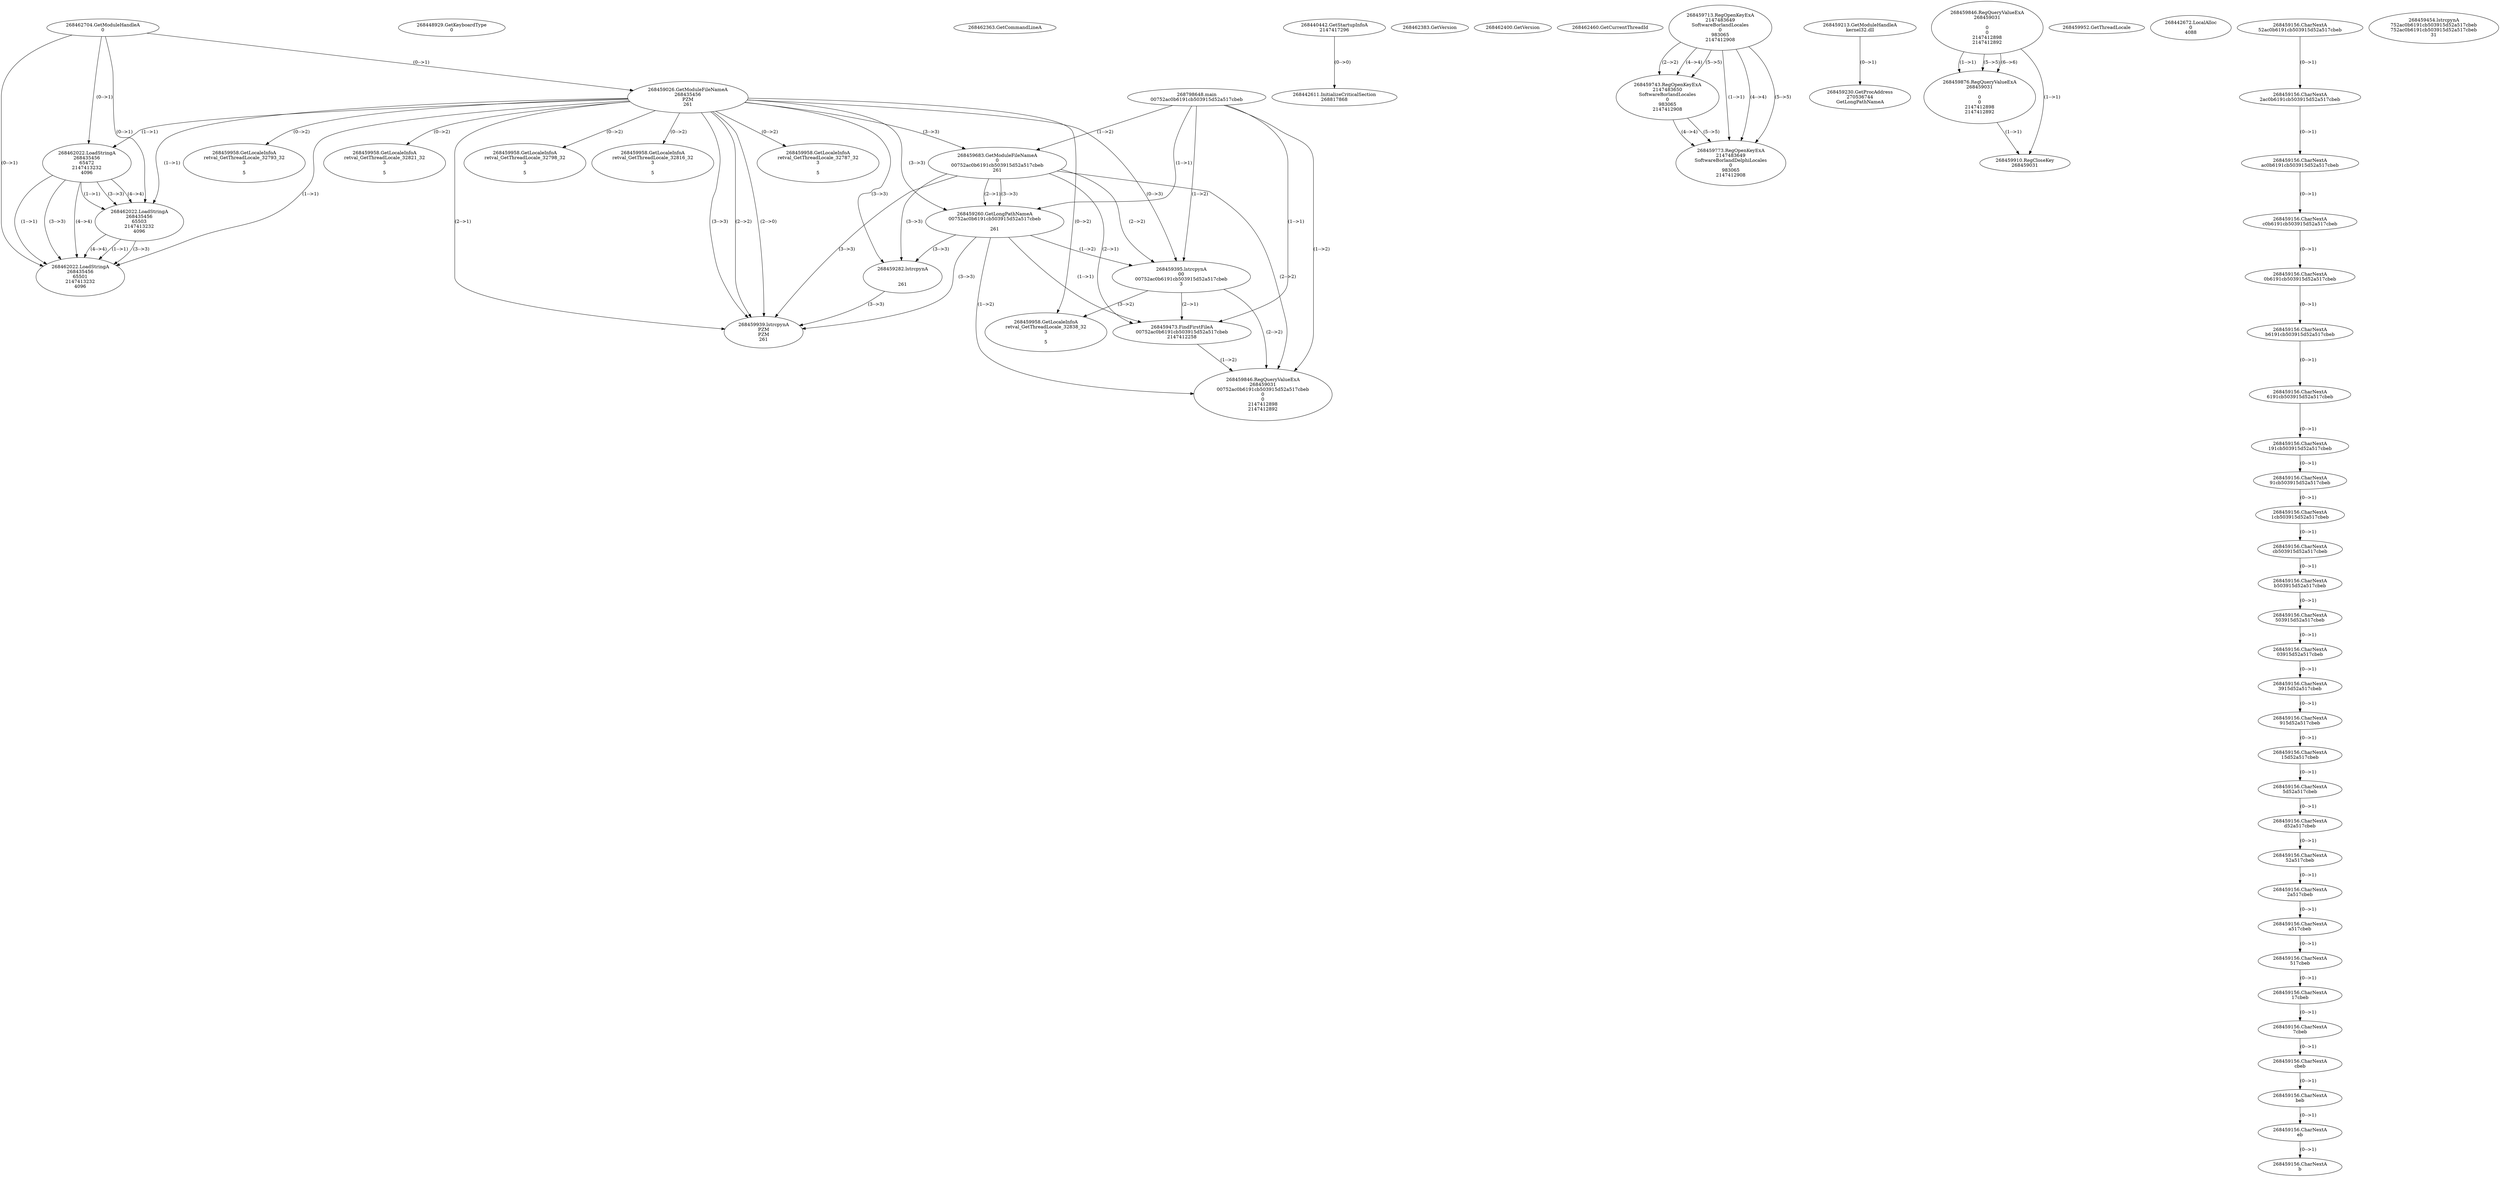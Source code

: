 // Global SCDG with merge call
digraph {
	0 [label="268798648.main
00752ac0b6191cb503915d52a517cbeb"]
	1 [label="268462704.GetModuleHandleA
0"]
	2 [label="268448929.GetKeyboardType
0"]
	3 [label="268462363.GetCommandLineA
"]
	4 [label="268440442.GetStartupInfoA
2147417296"]
	5 [label="268462383.GetVersion
"]
	6 [label="268462400.GetVersion
"]
	7 [label="268462460.GetCurrentThreadId
"]
	8 [label="268459026.GetModuleFileNameA
268435456
PZM
261"]
	1 -> 8 [label="(0-->1)"]
	9 [label="268459683.GetModuleFileNameA
0
00752ac0b6191cb503915d52a517cbeb
261"]
	0 -> 9 [label="(1-->2)"]
	8 -> 9 [label="(3-->3)"]
	10 [label="268459713.RegOpenKeyExA
2147483649
Software\Borland\Locales
0
983065
2147412908"]
	11 [label="268459213.GetModuleHandleA
kernel32.dll"]
	12 [label="268459230.GetProcAddress
270536744
GetLongPathNameA"]
	11 -> 12 [label="(0-->1)"]
	13 [label="268459260.GetLongPathNameA
00752ac0b6191cb503915d52a517cbeb

261"]
	0 -> 13 [label="(1-->1)"]
	9 -> 13 [label="(2-->1)"]
	8 -> 13 [label="(3-->3)"]
	9 -> 13 [label="(3-->3)"]
	14 [label="268459282.lstrcpynA


261"]
	8 -> 14 [label="(3-->3)"]
	9 -> 14 [label="(3-->3)"]
	13 -> 14 [label="(3-->3)"]
	15 [label="268459846.RegQueryValueExA
268459031

0
0
2147412898
2147412892"]
	16 [label="268459876.RegQueryValueExA
268459031

0
0
2147412898
2147412892"]
	15 -> 16 [label="(1-->1)"]
	15 -> 16 [label="(5-->5)"]
	15 -> 16 [label="(6-->6)"]
	17 [label="268459910.RegCloseKey
268459031"]
	15 -> 17 [label="(1-->1)"]
	16 -> 17 [label="(1-->1)"]
	18 [label="268459939.lstrcpynA
PZM
PZM
261"]
	8 -> 18 [label="(2-->1)"]
	8 -> 18 [label="(2-->2)"]
	8 -> 18 [label="(3-->3)"]
	9 -> 18 [label="(3-->3)"]
	13 -> 18 [label="(3-->3)"]
	14 -> 18 [label="(3-->3)"]
	8 -> 18 [label="(2-->0)"]
	19 [label="268459952.GetThreadLocale
"]
	20 [label="268459958.GetLocaleInfoA
retval_GetThreadLocale_32793_32
3

5"]
	8 -> 20 [label="(0-->2)"]
	21 [label="268462022.LoadStringA
268435456
65472
2147413232
4096"]
	1 -> 21 [label="(0-->1)"]
	8 -> 21 [label="(1-->1)"]
	22 [label="268462022.LoadStringA
268435456
65503
2147413232
4096"]
	1 -> 22 [label="(0-->1)"]
	8 -> 22 [label="(1-->1)"]
	21 -> 22 [label="(1-->1)"]
	21 -> 22 [label="(3-->3)"]
	21 -> 22 [label="(4-->4)"]
	23 [label="268459743.RegOpenKeyExA
2147483650
Software\Borland\Locales
0
983065
2147412908"]
	10 -> 23 [label="(2-->2)"]
	10 -> 23 [label="(4-->4)"]
	10 -> 23 [label="(5-->5)"]
	24 [label="268459773.RegOpenKeyExA
2147483649
Software\Borland\Delphi\Locales
0
983065
2147412908"]
	10 -> 24 [label="(1-->1)"]
	10 -> 24 [label="(4-->4)"]
	23 -> 24 [label="(4-->4)"]
	10 -> 24 [label="(5-->5)"]
	23 -> 24 [label="(5-->5)"]
	25 [label="268459958.GetLocaleInfoA
retval_GetThreadLocale_32821_32
3

5"]
	8 -> 25 [label="(0-->2)"]
	26 [label="268442611.InitializeCriticalSection
268817868"]
	4 -> 26 [label="(0-->0)"]
	27 [label="268442672.LocalAlloc
0
4088"]
	28 [label="268459958.GetLocaleInfoA
retval_GetThreadLocale_32798_32
3

5"]
	8 -> 28 [label="(0-->2)"]
	29 [label="268459958.GetLocaleInfoA
retval_GetThreadLocale_32816_32
3

5"]
	8 -> 29 [label="(0-->2)"]
	30 [label="268462022.LoadStringA
268435456
65501
2147413232
4096"]
	1 -> 30 [label="(0-->1)"]
	8 -> 30 [label="(1-->1)"]
	21 -> 30 [label="(1-->1)"]
	22 -> 30 [label="(1-->1)"]
	21 -> 30 [label="(3-->3)"]
	22 -> 30 [label="(3-->3)"]
	21 -> 30 [label="(4-->4)"]
	22 -> 30 [label="(4-->4)"]
	31 [label="268459958.GetLocaleInfoA
retval_GetThreadLocale_32787_32
3

5"]
	8 -> 31 [label="(0-->2)"]
	32 [label="268459395.lstrcpynA
00
00752ac0b6191cb503915d52a517cbeb
3"]
	0 -> 32 [label="(1-->2)"]
	9 -> 32 [label="(2-->2)"]
	13 -> 32 [label="(1-->2)"]
	8 -> 32 [label="(0-->3)"]
	33 [label="268459156.CharNextA
52ac0b6191cb503915d52a517cbeb"]
	34 [label="268459156.CharNextA
2ac0b6191cb503915d52a517cbeb"]
	33 -> 34 [label="(0-->1)"]
	35 [label="268459156.CharNextA
ac0b6191cb503915d52a517cbeb"]
	34 -> 35 [label="(0-->1)"]
	36 [label="268459156.CharNextA
c0b6191cb503915d52a517cbeb"]
	35 -> 36 [label="(0-->1)"]
	37 [label="268459156.CharNextA
0b6191cb503915d52a517cbeb"]
	36 -> 37 [label="(0-->1)"]
	38 [label="268459156.CharNextA
b6191cb503915d52a517cbeb"]
	37 -> 38 [label="(0-->1)"]
	39 [label="268459156.CharNextA
6191cb503915d52a517cbeb"]
	38 -> 39 [label="(0-->1)"]
	40 [label="268459156.CharNextA
191cb503915d52a517cbeb"]
	39 -> 40 [label="(0-->1)"]
	41 [label="268459156.CharNextA
91cb503915d52a517cbeb"]
	40 -> 41 [label="(0-->1)"]
	42 [label="268459156.CharNextA
1cb503915d52a517cbeb"]
	41 -> 42 [label="(0-->1)"]
	43 [label="268459156.CharNextA
cb503915d52a517cbeb"]
	42 -> 43 [label="(0-->1)"]
	44 [label="268459156.CharNextA
b503915d52a517cbeb"]
	43 -> 44 [label="(0-->1)"]
	45 [label="268459156.CharNextA
503915d52a517cbeb"]
	44 -> 45 [label="(0-->1)"]
	46 [label="268459156.CharNextA
03915d52a517cbeb"]
	45 -> 46 [label="(0-->1)"]
	47 [label="268459156.CharNextA
3915d52a517cbeb"]
	46 -> 47 [label="(0-->1)"]
	48 [label="268459156.CharNextA
915d52a517cbeb"]
	47 -> 48 [label="(0-->1)"]
	49 [label="268459156.CharNextA
15d52a517cbeb"]
	48 -> 49 [label="(0-->1)"]
	50 [label="268459156.CharNextA
5d52a517cbeb"]
	49 -> 50 [label="(0-->1)"]
	51 [label="268459156.CharNextA
d52a517cbeb"]
	50 -> 51 [label="(0-->1)"]
	52 [label="268459156.CharNextA
52a517cbeb"]
	51 -> 52 [label="(0-->1)"]
	53 [label="268459156.CharNextA
2a517cbeb"]
	52 -> 53 [label="(0-->1)"]
	54 [label="268459156.CharNextA
a517cbeb"]
	53 -> 54 [label="(0-->1)"]
	55 [label="268459156.CharNextA
517cbeb"]
	54 -> 55 [label="(0-->1)"]
	56 [label="268459156.CharNextA
17cbeb"]
	55 -> 56 [label="(0-->1)"]
	57 [label="268459156.CharNextA
7cbeb"]
	56 -> 57 [label="(0-->1)"]
	58 [label="268459156.CharNextA
cbeb"]
	57 -> 58 [label="(0-->1)"]
	59 [label="268459156.CharNextA
beb"]
	58 -> 59 [label="(0-->1)"]
	60 [label="268459156.CharNextA
eb"]
	59 -> 60 [label="(0-->1)"]
	61 [label="268459156.CharNextA
b"]
	60 -> 61 [label="(0-->1)"]
	62 [label="268459454.lstrcpynA
752ac0b6191cb503915d52a517cbeb
752ac0b6191cb503915d52a517cbeb
31"]
	63 [label="268459473.FindFirstFileA
00752ac0b6191cb503915d52a517cbeb
2147412258"]
	0 -> 63 [label="(1-->1)"]
	9 -> 63 [label="(2-->1)"]
	13 -> 63 [label="(1-->1)"]
	32 -> 63 [label="(2-->1)"]
	64 [label="268459846.RegQueryValueExA
268459031
00752ac0b6191cb503915d52a517cbeb
0
0
2147412898
2147412892"]
	0 -> 64 [label="(1-->2)"]
	9 -> 64 [label="(2-->2)"]
	13 -> 64 [label="(1-->2)"]
	32 -> 64 [label="(2-->2)"]
	63 -> 64 [label="(1-->2)"]
	65 [label="268459958.GetLocaleInfoA
retval_GetThreadLocale_32838_32
3

5"]
	8 -> 65 [label="(0-->2)"]
	32 -> 65 [label="(3-->2)"]
}

